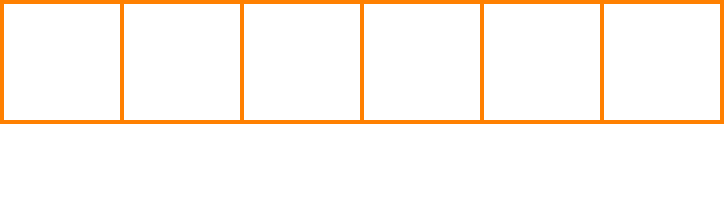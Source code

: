 <mxfile>
    <diagram id="WgTlO25gfss9AfT4WusW" name="Page-3">
        <mxGraphModel dx="1074" dy="782" grid="1" gridSize="10" guides="1" tooltips="1" connect="1" arrows="1" fold="1" page="1" pageScale="1" pageWidth="850" pageHeight="1100" math="0" shadow="0">
            <root>
                <mxCell id="gEuzEBKzFB8QcFkfbWvn-0"/>
                <mxCell id="gEuzEBKzFB8QcFkfbWvn-1" parent="gEuzEBKzFB8QcFkfbWvn-0"/>
                <mxCell id="aZ0FAEl5rqwLDEbwH9k6-0" value="" style="rounded=0;whiteSpace=wrap;html=1;fontSize=14;fillColor=none;fontColor=#000000;strokeColor=#FF8000;strokeWidth=2;" parent="gEuzEBKzFB8QcFkfbWvn-1" vertex="1">
                    <mxGeometry x="110" y="140" width="60" height="60" as="geometry"/>
                </mxCell>
                <mxCell id="aZ0FAEl5rqwLDEbwH9k6-1" value="" style="rounded=0;whiteSpace=wrap;html=1;fontSize=14;fillColor=none;fontColor=#000000;strokeColor=#FF8000;strokeWidth=2;" parent="gEuzEBKzFB8QcFkfbWvn-1" vertex="1">
                    <mxGeometry x="170" y="140" width="60" height="60" as="geometry"/>
                </mxCell>
                <mxCell id="aZ0FAEl5rqwLDEbwH9k6-2" value="" style="rounded=0;whiteSpace=wrap;html=1;fontSize=14;fillColor=none;fontColor=#000000;strokeColor=#FF8000;strokeWidth=2;" parent="gEuzEBKzFB8QcFkfbWvn-1" vertex="1">
                    <mxGeometry x="230" y="140" width="60" height="60" as="geometry"/>
                </mxCell>
                <mxCell id="aZ0FAEl5rqwLDEbwH9k6-3" value="" style="rounded=0;whiteSpace=wrap;html=1;fontSize=14;fillColor=none;fontColor=#000000;strokeColor=#FF8000;strokeWidth=2;" parent="gEuzEBKzFB8QcFkfbWvn-1" vertex="1">
                    <mxGeometry x="290" y="140" width="60" height="60" as="geometry"/>
                </mxCell>
                <mxCell id="aZ0FAEl5rqwLDEbwH9k6-4" value="" style="rounded=0;whiteSpace=wrap;html=1;fontSize=14;fillColor=none;fontColor=#000000;strokeColor=#FF8000;strokeWidth=2;" parent="gEuzEBKzFB8QcFkfbWvn-1" vertex="1">
                    <mxGeometry x="350" y="140" width="60" height="60" as="geometry"/>
                </mxCell>
                <mxCell id="aZ0FAEl5rqwLDEbwH9k6-5" value="" style="rounded=0;whiteSpace=wrap;html=1;fontSize=14;fillColor=none;fontColor=#000000;strokeColor=#FF8000;strokeWidth=2;" parent="gEuzEBKzFB8QcFkfbWvn-1" vertex="1">
                    <mxGeometry x="410" y="140" width="60" height="60" as="geometry"/>
                </mxCell>
                <mxCell id="aZ0FAEl5rqwLDEbwH9k6-6" value="P" style="text;strokeColor=none;fillColor=none;html=1;fontSize=24;fontStyle=1;verticalAlign=middle;align=center;fontColor=#FFFFFF;" parent="gEuzEBKzFB8QcFkfbWvn-1" vertex="1">
                    <mxGeometry x="120" y="150" width="40" height="40" as="geometry"/>
                </mxCell>
                <mxCell id="aZ0FAEl5rqwLDEbwH9k6-7" value="y" style="text;strokeColor=none;fillColor=none;html=1;fontSize=24;fontStyle=1;verticalAlign=middle;align=center;fontColor=#FFFFFF;" parent="gEuzEBKzFB8QcFkfbWvn-1" vertex="1">
                    <mxGeometry x="180" y="150" width="40" height="40" as="geometry"/>
                </mxCell>
                <mxCell id="aZ0FAEl5rqwLDEbwH9k6-8" value="t" style="text;strokeColor=none;fillColor=none;html=1;fontSize=24;fontStyle=1;verticalAlign=middle;align=center;fontColor=#FFFFFF;" parent="gEuzEBKzFB8QcFkfbWvn-1" vertex="1">
                    <mxGeometry x="240" y="150" width="40" height="40" as="geometry"/>
                </mxCell>
                <mxCell id="aZ0FAEl5rqwLDEbwH9k6-9" value="h" style="text;strokeColor=none;fillColor=none;html=1;fontSize=24;fontStyle=1;verticalAlign=middle;align=center;fontColor=#FFFFFF;" parent="gEuzEBKzFB8QcFkfbWvn-1" vertex="1">
                    <mxGeometry x="300" y="150" width="40" height="40" as="geometry"/>
                </mxCell>
                <mxCell id="aZ0FAEl5rqwLDEbwH9k6-10" value="o" style="text;strokeColor=none;fillColor=none;html=1;fontSize=24;fontStyle=1;verticalAlign=middle;align=center;fontColor=#FFFFFF;" parent="gEuzEBKzFB8QcFkfbWvn-1" vertex="1">
                    <mxGeometry x="360" y="150" width="40" height="40" as="geometry"/>
                </mxCell>
                <mxCell id="aZ0FAEl5rqwLDEbwH9k6-11" value="n" style="text;strokeColor=none;fillColor=none;html=1;fontSize=24;fontStyle=1;verticalAlign=middle;align=center;fontColor=#FFFFFF;" parent="gEuzEBKzFB8QcFkfbWvn-1" vertex="1">
                    <mxGeometry x="420" y="150" width="40" height="40" as="geometry"/>
                </mxCell>
                <mxCell id="aZ0FAEl5rqwLDEbwH9k6-12" value="0" style="text;strokeColor=none;fillColor=none;html=1;fontSize=24;fontStyle=0;verticalAlign=middle;align=center;fontColor=#FFFFFF;" parent="gEuzEBKzFB8QcFkfbWvn-1" vertex="1">
                    <mxGeometry x="110" y="200" width="60" height="40" as="geometry"/>
                </mxCell>
                <mxCell id="aZ0FAEl5rqwLDEbwH9k6-13" value="1" style="text;strokeColor=none;fillColor=none;html=1;fontSize=24;fontStyle=0;verticalAlign=middle;align=center;fontColor=#FFFFFF;" parent="gEuzEBKzFB8QcFkfbWvn-1" vertex="1">
                    <mxGeometry x="170" y="200" width="60" height="40" as="geometry"/>
                </mxCell>
                <mxCell id="aZ0FAEl5rqwLDEbwH9k6-14" value="2" style="text;strokeColor=none;fillColor=none;html=1;fontSize=24;fontStyle=0;verticalAlign=middle;align=center;fontColor=#FFFFFF;" parent="gEuzEBKzFB8QcFkfbWvn-1" vertex="1">
                    <mxGeometry x="230" y="200" width="60" height="40" as="geometry"/>
                </mxCell>
                <mxCell id="aZ0FAEl5rqwLDEbwH9k6-15" value="3" style="text;strokeColor=none;fillColor=none;html=1;fontSize=24;fontStyle=0;verticalAlign=middle;align=center;fontColor=#FFFFFF;" parent="gEuzEBKzFB8QcFkfbWvn-1" vertex="1">
                    <mxGeometry x="290" y="200" width="60" height="40" as="geometry"/>
                </mxCell>
                <mxCell id="aZ0FAEl5rqwLDEbwH9k6-16" value="4" style="text;strokeColor=none;fillColor=none;html=1;fontSize=24;fontStyle=0;verticalAlign=middle;align=center;fontColor=#FFFFFF;" parent="gEuzEBKzFB8QcFkfbWvn-1" vertex="1">
                    <mxGeometry x="350" y="200" width="60" height="40" as="geometry"/>
                </mxCell>
                <mxCell id="aZ0FAEl5rqwLDEbwH9k6-17" value="5" style="text;strokeColor=none;fillColor=none;html=1;fontSize=24;fontStyle=0;verticalAlign=middle;align=center;fontColor=#FFFFFF;" parent="gEuzEBKzFB8QcFkfbWvn-1" vertex="1">
                    <mxGeometry x="410" y="200" width="60" height="40" as="geometry"/>
                </mxCell>
            </root>
        </mxGraphModel>
    </diagram>
    <diagram id="iNNgSTABh2piS-JZbBgS" name="Page-1">
        <mxGraphModel dx="1074" dy="1882" grid="1" gridSize="10" guides="1" tooltips="1" connect="1" arrows="1" fold="1" page="1" pageScale="1" pageWidth="850" pageHeight="1100" math="0" shadow="0">
            <root>
                <mxCell id="0"/>
                <mxCell id="1" parent="0"/>
                <mxCell id="E9FbgwzLRnBevjS57QS3-161" value="" style="rounded=0;whiteSpace=wrap;html=1;fillColor=none;strokeWidth=3;strokeColor=#FF8000;" parent="1" vertex="1">
                    <mxGeometry x="510" y="430" width="220" height="60" as="geometry"/>
                </mxCell>
                <mxCell id="109" value="" style="rhombus;whiteSpace=wrap;html=1;strokeColor=#00FF00;strokeWidth=3;fillColor=none;" parent="1" vertex="1">
                    <mxGeometry x="70" y="30" width="217" height="100" as="geometry"/>
                </mxCell>
                <mxCell id="120" value="" style="shape=flexArrow;endArrow=classic;html=1;strokeWidth=1;fillColor=#00FF00;strokeColor=none;exitX=0.507;exitY=1;exitDx=0;exitDy=0;exitPerimeter=0;entryX=0.5;entryY=0;entryDx=0;entryDy=0;" parent="1" source="109" target="139" edge="1">
                    <mxGeometry width="50" height="50" relative="1" as="geometry">
                        <mxPoint x="330" y="140" as="sourcePoint"/>
                        <mxPoint x="180" y="480" as="targetPoint"/>
                    </mxGeometry>
                </mxCell>
                <mxCell id="134" value="No" style="text;html=1;align=center;verticalAlign=middle;resizable=0;points=[];autosize=1;strokeColor=none;fillColor=none;fontFamily=Times New Roman;fontSize=30;fontColor=#FFFFFF;" parent="1" vertex="1">
                    <mxGeometry x="375" y="440" width="50" height="40" as="geometry"/>
                </mxCell>
                <mxCell id="137" value="" style="rounded=0;whiteSpace=wrap;html=1;fillColor=none;strokeWidth=3;strokeColor=#00FF00;" parent="1" vertex="1">
                    <mxGeometry x="330" y="170" width="220" height="60" as="geometry"/>
                </mxCell>
                <mxCell id="139" value="" style="rounded=0;whiteSpace=wrap;html=1;fillColor=none;strokeWidth=3;strokeColor=#00CCCC;" parent="1" vertex="1">
                    <mxGeometry x="67" y="610" width="220" height="60" as="geometry"/>
                </mxCell>
                <mxCell id="143" value="" style="shape=flexArrow;endArrow=classic;html=1;strokeWidth=1;fillColor=#00FF00;strokeColor=none;exitX=1;exitY=0.5;exitDx=0;exitDy=0;entryX=0.5;entryY=0;entryDx=0;entryDy=0;" parent="1" source="109" target="137" edge="1">
                    <mxGeometry width="50" height="50" relative="1" as="geometry">
                        <mxPoint x="471.519" y="80" as="sourcePoint"/>
                        <mxPoint x="287" y="210" as="targetPoint"/>
                        <Array as="points">
                            <mxPoint x="440" y="80"/>
                        </Array>
                    </mxGeometry>
                </mxCell>
                <mxCell id="153" value="Yes" style="text;html=1;align=center;verticalAlign=middle;resizable=0;points=[];autosize=1;strokeColor=none;fillColor=none;fontFamily=Times New Roman;fontSize=30;fontColor=#FFFFFF;" parent="1" vertex="1">
                    <mxGeometry x="330" y="35" width="60" height="40" as="geometry"/>
                </mxCell>
                <mxCell id="156" value="&lt;font style=&quot;font-size: 20px&quot;&gt;print('Less than 100')&lt;/font&gt;" style="text;html=1;align=center;verticalAlign=middle;resizable=0;points=[];autosize=1;strokeColor=none;fillColor=none;fontFamily=Times New Roman;fontSize=30;fontColor=#FFFFFF;" parent="1" vertex="1">
                    <mxGeometry x="525" y="436" width="180" height="40" as="geometry"/>
                </mxCell>
                <mxCell id="159" value="" style="shape=flexArrow;endArrow=classic;html=1;strokeWidth=1;fillColor=#00FF00;strokeColor=none;" parent="1" edge="1">
                    <mxGeometry width="50" height="50" relative="1" as="geometry">
                        <mxPoint x="178" y="-10" as="sourcePoint"/>
                        <mxPoint x="178" y="30" as="targetPoint"/>
                    </mxGeometry>
                </mxCell>
                <mxCell id="E9FbgwzLRnBevjS57QS3-160" value="" style="rhombus;whiteSpace=wrap;html=1;strokeColor=#FF8000;strokeWidth=3;fillColor=none;" parent="1" vertex="1">
                    <mxGeometry x="330" y="290" width="217" height="100" as="geometry"/>
                </mxCell>
                <mxCell id="E9FbgwzLRnBevjS57QS3-164" value="" style="shape=flexArrow;endArrow=classic;html=1;strokeWidth=1;fillColor=#00FF00;strokeColor=none;entryX=0.5;entryY=0;entryDx=0;entryDy=0;exitX=0.5;exitY=1;exitDx=0;exitDy=0;" parent="1" source="137" target="E9FbgwzLRnBevjS57QS3-160" edge="1">
                    <mxGeometry width="50" height="50" relative="1" as="geometry">
                        <mxPoint x="420" y="240" as="sourcePoint"/>
                        <mxPoint x="400" y="310" as="targetPoint"/>
                    </mxGeometry>
                </mxCell>
                <mxCell id="E9FbgwzLRnBevjS57QS3-165" value="" style="shape=flexArrow;endArrow=classic;html=1;strokeWidth=1;fillColor=#FF8000;strokeColor=none;entryX=0.5;entryY=0;entryDx=0;entryDy=0;exitX=1;exitY=0.5;exitDx=0;exitDy=0;" parent="1" source="E9FbgwzLRnBevjS57QS3-160" target="E9FbgwzLRnBevjS57QS3-161" edge="1">
                    <mxGeometry width="50" height="50" relative="1" as="geometry">
                        <mxPoint x="631.5" y="350" as="sourcePoint"/>
                        <mxPoint x="630" y="410" as="targetPoint"/>
                        <Array as="points">
                            <mxPoint x="620" y="340"/>
                        </Array>
                    </mxGeometry>
                </mxCell>
                <mxCell id="E9FbgwzLRnBevjS57QS3-166" value="" style="shape=flexArrow;endArrow=classic;html=1;strokeWidth=1;fillColor=#00FF00;strokeColor=none;exitX=0.5;exitY=1;exitDx=0;exitDy=0;" parent="1" source="E9FbgwzLRnBevjS57QS3-161" edge="1">
                    <mxGeometry width="50" height="50" relative="1" as="geometry">
                        <mxPoint x="615.75" y="520" as="sourcePoint"/>
                        <mxPoint x="180" y="560" as="targetPoint"/>
                        <Array as="points">
                            <mxPoint x="620" y="560"/>
                        </Array>
                    </mxGeometry>
                </mxCell>
                <mxCell id="E9FbgwzLRnBevjS57QS3-167" value="" style="shape=flexArrow;endArrow=classic;html=1;strokeWidth=1;fillColor=#FF8000;strokeColor=none;exitX=0.5;exitY=1;exitDx=0;exitDy=0;" parent="1" source="E9FbgwzLRnBevjS57QS3-160" edge="1">
                    <mxGeometry width="50" height="50" relative="1" as="geometry">
                        <mxPoint x="438" y="400" as="sourcePoint"/>
                        <mxPoint x="438" y="560" as="targetPoint"/>
                    </mxGeometry>
                </mxCell>
                <mxCell id="E9FbgwzLRnBevjS57QS3-169" value="&lt;font style=&quot;font-size: 20px&quot;&gt;print('More than one')&lt;/font&gt;" style="text;html=1;align=center;verticalAlign=middle;resizable=0;points=[];autosize=1;strokeColor=none;fillColor=none;fontFamily=Times New Roman;fontSize=30;fontColor=#FFFFFF;" parent="1" vertex="1">
                    <mxGeometry x="343.5" y="176" width="190" height="40" as="geometry"/>
                </mxCell>
                <mxCell id="E9FbgwzLRnBevjS57QS3-171" value="x &amp;gt; 1" style="text;html=1;align=center;verticalAlign=middle;resizable=0;points=[];autosize=1;strokeColor=none;fillColor=none;fontFamily=Times New Roman;fontSize=30;fontColor=#FFFFFF;" parent="1" vertex="1">
                    <mxGeometry x="138.5" y="60" width="80" height="40" as="geometry"/>
                </mxCell>
                <mxCell id="E9FbgwzLRnBevjS57QS3-172" value="Yes" style="text;html=1;align=center;verticalAlign=middle;resizable=0;points=[];autosize=1;strokeColor=none;fillColor=none;fontFamily=Times New Roman;fontSize=30;fontColor=#FFFFFF;" parent="1" vertex="1">
                    <mxGeometry x="557" y="292" width="60" height="40" as="geometry"/>
                </mxCell>
                <mxCell id="E9FbgwzLRnBevjS57QS3-175" value="No" style="text;html=1;align=center;verticalAlign=middle;resizable=0;points=[];autosize=1;strokeColor=none;fillColor=none;fontFamily=Times New Roman;fontSize=30;fontColor=#FFFFFF;" parent="1" vertex="1">
                    <mxGeometry x="120" y="270" width="50" height="40" as="geometry"/>
                </mxCell>
                <mxCell id="E9FbgwzLRnBevjS57QS3-176" value="&lt;font style=&quot;font-size: 20px&quot;&gt;print('Done')&lt;/font&gt;" style="text;html=1;align=center;verticalAlign=middle;resizable=0;points=[];autosize=1;strokeColor=none;fillColor=none;fontFamily=Times New Roman;fontSize=30;fontColor=#FFFFFF;" parent="1" vertex="1">
                    <mxGeometry x="118.5" y="620" width="120" height="40" as="geometry"/>
                </mxCell>
                <mxCell id="E9FbgwzLRnBevjS57QS3-178" value="x &amp;lt; 100" style="text;html=1;align=center;verticalAlign=middle;resizable=0;points=[];autosize=1;strokeColor=none;fillColor=none;fontFamily=Times New Roman;fontSize=30;fontColor=#FFFFFF;" parent="1" vertex="1">
                    <mxGeometry x="385" y="320" width="110" height="40" as="geometry"/>
                </mxCell>
            </root>
        </mxGraphModel>
    </diagram>
    <diagram name="Page-2" id="Ymb4i0l-SBeKaf_CUZ6C">
        <mxGraphModel dx="1074" dy="782" grid="1" gridSize="10" guides="1" tooltips="1" connect="1" arrows="1" fold="1" page="1" pageScale="1" pageWidth="850" pageHeight="1100" math="0" shadow="0">
            <root>
                <mxCell id="0"/>
                <mxCell id="1" parent="0"/>
                <mxCell id="109" value="" style="rhombus;whiteSpace=wrap;html=1;strokeColor=#00CCCC;strokeWidth=3;fillColor=none;" parent="1" vertex="1">
                    <mxGeometry x="317" y="190" width="217" height="100" as="geometry"/>
                </mxCell>
                <mxCell id="110" value="" style="rounded=0;whiteSpace=wrap;html=1;fillColor=none;strokeWidth=3;strokeColor=#00CCCC;" parent="1" vertex="1">
                    <mxGeometry x="528" y="330" width="220" height="60" as="geometry"/>
                </mxCell>
                <mxCell id="113" value="" style="rounded=0;whiteSpace=wrap;html=1;fillColor=none;strokeWidth=3;strokeColor=#00CCCC;" parent="1" vertex="1">
                    <mxGeometry x="315" y="530" width="220" height="60" as="geometry"/>
                </mxCell>
                <mxCell id="118" value="" style="shape=flexArrow;endArrow=classic;html=1;strokeWidth=1;fillColor=#00CCCC;exitX=1;exitY=0.5;exitDx=0;exitDy=0;entryX=0.5;entryY=0;entryDx=0;entryDy=0;strokeColor=none;" parent="1" source="109" target="110" edge="1">
                    <mxGeometry width="50" height="50" relative="1" as="geometry">
                        <mxPoint x="550" y="240" as="sourcePoint"/>
                        <mxPoint x="600" y="190" as="targetPoint"/>
                        <Array as="points">
                            <mxPoint x="638" y="240"/>
                        </Array>
                    </mxGeometry>
                </mxCell>
                <mxCell id="119" value="" style="shape=flexArrow;endArrow=classic;html=1;strokeWidth=1;fillColor=#00CCCC;exitX=0.5;exitY=1;exitDx=0;exitDy=0;strokeColor=none;" parent="1" source="110" edge="1">
                    <mxGeometry width="50" height="50" relative="1" as="geometry">
                        <mxPoint x="570" y="480" as="sourcePoint"/>
                        <mxPoint x="430" y="460" as="targetPoint"/>
                        <Array as="points">
                            <mxPoint x="638" y="460"/>
                        </Array>
                    </mxGeometry>
                </mxCell>
                <mxCell id="120" value="" style="shape=flexArrow;endArrow=classic;html=1;strokeWidth=1;fillColor=#00CCCC;exitX=0.5;exitY=1;exitDx=0;exitDy=0;entryX=0.5;entryY=0;entryDx=0;entryDy=0;strokeColor=none;" parent="1" source="109" target="113" edge="1">
                    <mxGeometry width="50" height="50" relative="1" as="geometry">
                        <mxPoint x="425" y="330" as="sourcePoint"/>
                        <mxPoint x="425.5" y="510" as="targetPoint"/>
                    </mxGeometry>
                </mxCell>
                <mxCell id="126" value="x == 5?" style="text;html=1;align=center;verticalAlign=middle;resizable=0;points=[];autosize=1;strokeColor=none;fillColor=none;fontFamily=Times New Roman;fontSize=30;fontColor=#FFFFFF;" parent="1" vertex="1">
                    <mxGeometry x="370" y="220" width="110" height="40" as="geometry"/>
                </mxCell>
                <mxCell id="127" value="print('Is Equal')" style="text;html=1;align=center;verticalAlign=middle;resizable=0;points=[];autosize=1;strokeColor=none;fillColor=none;fontFamily=Times New Roman;fontSize=30;fontColor=#FFFFFF;" parent="1" vertex="1">
                    <mxGeometry x="538" y="340" width="200" height="40" as="geometry"/>
                </mxCell>
                <mxCell id="132" value="Yes" style="text;html=1;align=center;verticalAlign=middle;resizable=0;points=[];autosize=1;strokeColor=none;fillColor=none;fontFamily=Times New Roman;fontSize=30;fontColor=#FFFFFF;" parent="1" vertex="1">
                    <mxGeometry x="560" y="190" width="60" height="40" as="geometry"/>
                </mxCell>
                <mxCell id="134" value="No" style="text;html=1;align=center;verticalAlign=middle;resizable=0;points=[];autosize=1;strokeColor=none;fillColor=none;fontFamily=Times New Roman;fontSize=30;fontColor=#FFFFFF;" parent="1" vertex="1">
                    <mxGeometry x="355" y="360" width="50" height="40" as="geometry"/>
                </mxCell>
                <mxCell id="135" value="" style="shape=flexArrow;endArrow=classic;html=1;strokeWidth=1;fillColor=#00CCCC;entryX=0.5;entryY=0;entryDx=0;entryDy=0;strokeColor=none;" parent="1" edge="1">
                    <mxGeometry width="50" height="50" relative="1" as="geometry">
                        <mxPoint x="424" y="120" as="sourcePoint"/>
                        <mxPoint x="424" y="190" as="targetPoint"/>
                    </mxGeometry>
                </mxCell>
                <mxCell id="136" value="print('Not Equal')" style="text;html=1;align=center;verticalAlign=middle;resizable=0;points=[];autosize=1;strokeColor=none;fillColor=none;fontFamily=Times New Roman;fontSize=30;fontColor=#FFFFFF;" parent="1" vertex="1">
                    <mxGeometry x="310" y="540" width="230" height="40" as="geometry"/>
                </mxCell>
            </root>
        </mxGraphModel>
    </diagram>
</mxfile>